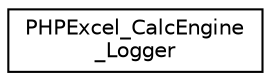 digraph "Иерархия классов. Графический вид."
{
  edge [fontname="Helvetica",fontsize="10",labelfontname="Helvetica",labelfontsize="10"];
  node [fontname="Helvetica",fontsize="10",shape=record];
  rankdir="LR";
  Node0 [label="PHPExcel_CalcEngine\l_Logger",height=0.2,width=0.4,color="black", fillcolor="white", style="filled",URL="$class_p_h_p_excel___calc_engine___logger.html"];
}
